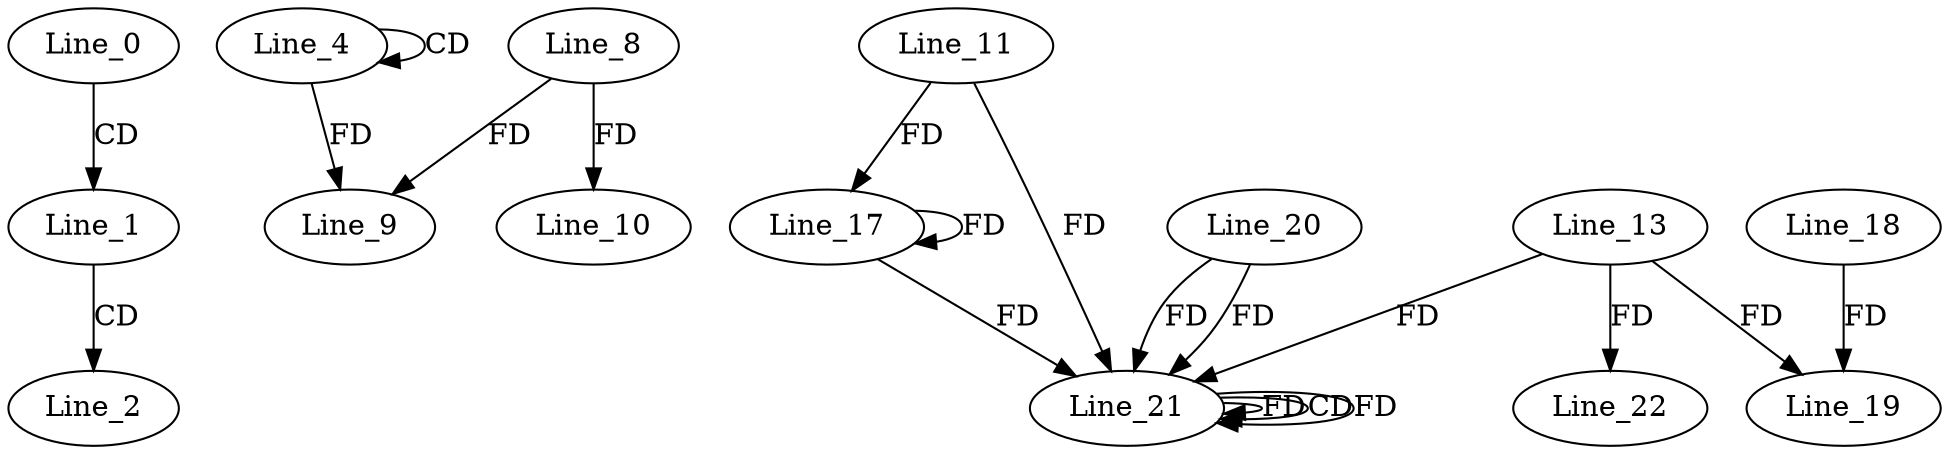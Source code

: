 digraph G {
  Line_0;
  Line_1;
  Line_2;
  Line_4;
  Line_4;
  Line_8;
  Line_9;
  Line_10;
  Line_11;
  Line_17;
  Line_13;
  Line_19;
  Line_18;
  Line_21;
  Line_20;
  Line_21;
  Line_21;
  Line_21;
  Line_22;
  Line_0 -> Line_1 [ label="CD" ];
  Line_1 -> Line_2 [ label="CD" ];
  Line_4 -> Line_4 [ label="CD" ];
  Line_8 -> Line_9 [ label="FD" ];
  Line_4 -> Line_9 [ label="FD" ];
  Line_8 -> Line_10 [ label="FD" ];
  Line_11 -> Line_17 [ label="FD" ];
  Line_17 -> Line_17 [ label="FD" ];
  Line_13 -> Line_19 [ label="FD" ];
  Line_18 -> Line_19 [ label="FD" ];
  Line_21 -> Line_21 [ label="FD" ];
  Line_20 -> Line_21 [ label="FD" ];
  Line_11 -> Line_21 [ label="FD" ];
  Line_17 -> Line_21 [ label="FD" ];
  Line_21 -> Line_21 [ label="CD" ];
  Line_13 -> Line_21 [ label="FD" ];
  Line_21 -> Line_21 [ label="FD" ];
  Line_20 -> Line_21 [ label="FD" ];
  Line_13 -> Line_22 [ label="FD" ];
}
